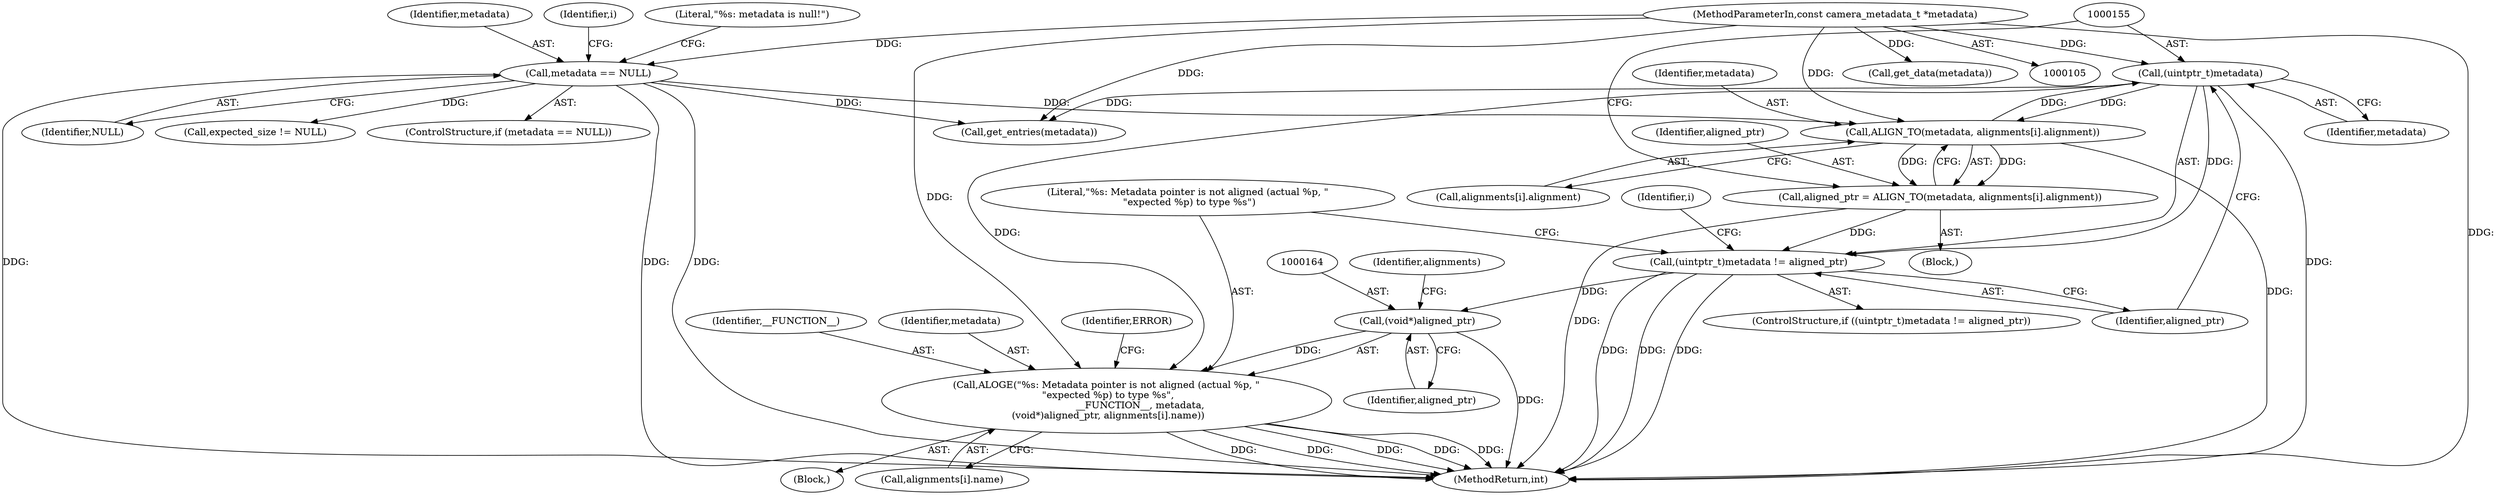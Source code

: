 digraph "0_Android_e9e44f797742f52996ebf307740dad58c28fd9b5_0@pointer" {
"1000159" [label="(Call,ALOGE(\"%s: Metadata pointer is not aligned (actual %p, \"\n \"expected %p) to type %s\",\n                      __FUNCTION__, metadata,\n (void*)aligned_ptr, alignments[i].name))"];
"1000154" [label="(Call,(uintptr_t)metadata)"];
"1000145" [label="(Call,ALIGN_TO(metadata, alignments[i].alignment))"];
"1000110" [label="(Call,metadata == NULL)"];
"1000106" [label="(MethodParameterIn,const camera_metadata_t *metadata)"];
"1000163" [label="(Call,(void*)aligned_ptr)"];
"1000153" [label="(Call,(uintptr_t)metadata != aligned_ptr)"];
"1000143" [label="(Call,aligned_ptr = ALIGN_TO(metadata, alignments[i].alignment))"];
"1000153" [label="(Call,(uintptr_t)metadata != aligned_ptr)"];
"1000143" [label="(Call,aligned_ptr = ALIGN_TO(metadata, alignments[i].alignment))"];
"1000146" [label="(Identifier,metadata)"];
"1000140" [label="(Identifier,i)"];
"1000163" [label="(Call,(void*)aligned_ptr)"];
"1000159" [label="(Call,ALOGE(\"%s: Metadata pointer is not aligned (actual %p, \"\n \"expected %p) to type %s\",\n                      __FUNCTION__, metadata,\n (void*)aligned_ptr, alignments[i].name))"];
"1000152" [label="(ControlStructure,if ((uintptr_t)metadata != aligned_ptr))"];
"1000435" [label="(Call,get_data(metadata))"];
"1000145" [label="(Call,ALIGN_TO(metadata, alignments[i].alignment))"];
"1000111" [label="(Identifier,metadata)"];
"1000172" [label="(Identifier,ERROR)"];
"1000128" [label="(Identifier,i)"];
"1000156" [label="(Identifier,metadata)"];
"1000160" [label="(Literal,\"%s: Metadata pointer is not aligned (actual %p, \"\n \"expected %p) to type %s\")"];
"1000112" [label="(Identifier,NULL)"];
"1000106" [label="(MethodParameterIn,const camera_metadata_t *metadata)"];
"1000161" [label="(Identifier,__FUNCTION__)"];
"1000158" [label="(Block,)"];
"1000300" [label="(Call,get_entries(metadata))"];
"1000141" [label="(Block,)"];
"1000501" [label="(MethodReturn,int)"];
"1000162" [label="(Identifier,metadata)"];
"1000168" [label="(Identifier,alignments)"];
"1000175" [label="(Call,expected_size != NULL)"];
"1000154" [label="(Call,(uintptr_t)metadata)"];
"1000166" [label="(Call,alignments[i].name)"];
"1000109" [label="(ControlStructure,if (metadata == NULL))"];
"1000147" [label="(Call,alignments[i].alignment)"];
"1000110" [label="(Call,metadata == NULL)"];
"1000165" [label="(Identifier,aligned_ptr)"];
"1000115" [label="(Literal,\"%s: metadata is null!\")"];
"1000144" [label="(Identifier,aligned_ptr)"];
"1000157" [label="(Identifier,aligned_ptr)"];
"1000159" -> "1000158"  [label="AST: "];
"1000159" -> "1000166"  [label="CFG: "];
"1000160" -> "1000159"  [label="AST: "];
"1000161" -> "1000159"  [label="AST: "];
"1000162" -> "1000159"  [label="AST: "];
"1000163" -> "1000159"  [label="AST: "];
"1000166" -> "1000159"  [label="AST: "];
"1000172" -> "1000159"  [label="CFG: "];
"1000159" -> "1000501"  [label="DDG: "];
"1000159" -> "1000501"  [label="DDG: "];
"1000159" -> "1000501"  [label="DDG: "];
"1000159" -> "1000501"  [label="DDG: "];
"1000159" -> "1000501"  [label="DDG: "];
"1000154" -> "1000159"  [label="DDG: "];
"1000106" -> "1000159"  [label="DDG: "];
"1000163" -> "1000159"  [label="DDG: "];
"1000154" -> "1000153"  [label="AST: "];
"1000154" -> "1000156"  [label="CFG: "];
"1000155" -> "1000154"  [label="AST: "];
"1000156" -> "1000154"  [label="AST: "];
"1000157" -> "1000154"  [label="CFG: "];
"1000154" -> "1000501"  [label="DDG: "];
"1000154" -> "1000145"  [label="DDG: "];
"1000154" -> "1000153"  [label="DDG: "];
"1000145" -> "1000154"  [label="DDG: "];
"1000106" -> "1000154"  [label="DDG: "];
"1000154" -> "1000300"  [label="DDG: "];
"1000145" -> "1000143"  [label="AST: "];
"1000145" -> "1000147"  [label="CFG: "];
"1000146" -> "1000145"  [label="AST: "];
"1000147" -> "1000145"  [label="AST: "];
"1000143" -> "1000145"  [label="CFG: "];
"1000145" -> "1000501"  [label="DDG: "];
"1000145" -> "1000143"  [label="DDG: "];
"1000145" -> "1000143"  [label="DDG: "];
"1000110" -> "1000145"  [label="DDG: "];
"1000106" -> "1000145"  [label="DDG: "];
"1000110" -> "1000109"  [label="AST: "];
"1000110" -> "1000112"  [label="CFG: "];
"1000111" -> "1000110"  [label="AST: "];
"1000112" -> "1000110"  [label="AST: "];
"1000115" -> "1000110"  [label="CFG: "];
"1000128" -> "1000110"  [label="CFG: "];
"1000110" -> "1000501"  [label="DDG: "];
"1000110" -> "1000501"  [label="DDG: "];
"1000110" -> "1000501"  [label="DDG: "];
"1000106" -> "1000110"  [label="DDG: "];
"1000110" -> "1000175"  [label="DDG: "];
"1000110" -> "1000300"  [label="DDG: "];
"1000106" -> "1000105"  [label="AST: "];
"1000106" -> "1000501"  [label="DDG: "];
"1000106" -> "1000300"  [label="DDG: "];
"1000106" -> "1000435"  [label="DDG: "];
"1000163" -> "1000165"  [label="CFG: "];
"1000164" -> "1000163"  [label="AST: "];
"1000165" -> "1000163"  [label="AST: "];
"1000168" -> "1000163"  [label="CFG: "];
"1000163" -> "1000501"  [label="DDG: "];
"1000153" -> "1000163"  [label="DDG: "];
"1000153" -> "1000152"  [label="AST: "];
"1000153" -> "1000157"  [label="CFG: "];
"1000157" -> "1000153"  [label="AST: "];
"1000160" -> "1000153"  [label="CFG: "];
"1000140" -> "1000153"  [label="CFG: "];
"1000153" -> "1000501"  [label="DDG: "];
"1000153" -> "1000501"  [label="DDG: "];
"1000153" -> "1000501"  [label="DDG: "];
"1000143" -> "1000153"  [label="DDG: "];
"1000143" -> "1000141"  [label="AST: "];
"1000144" -> "1000143"  [label="AST: "];
"1000155" -> "1000143"  [label="CFG: "];
"1000143" -> "1000501"  [label="DDG: "];
}
